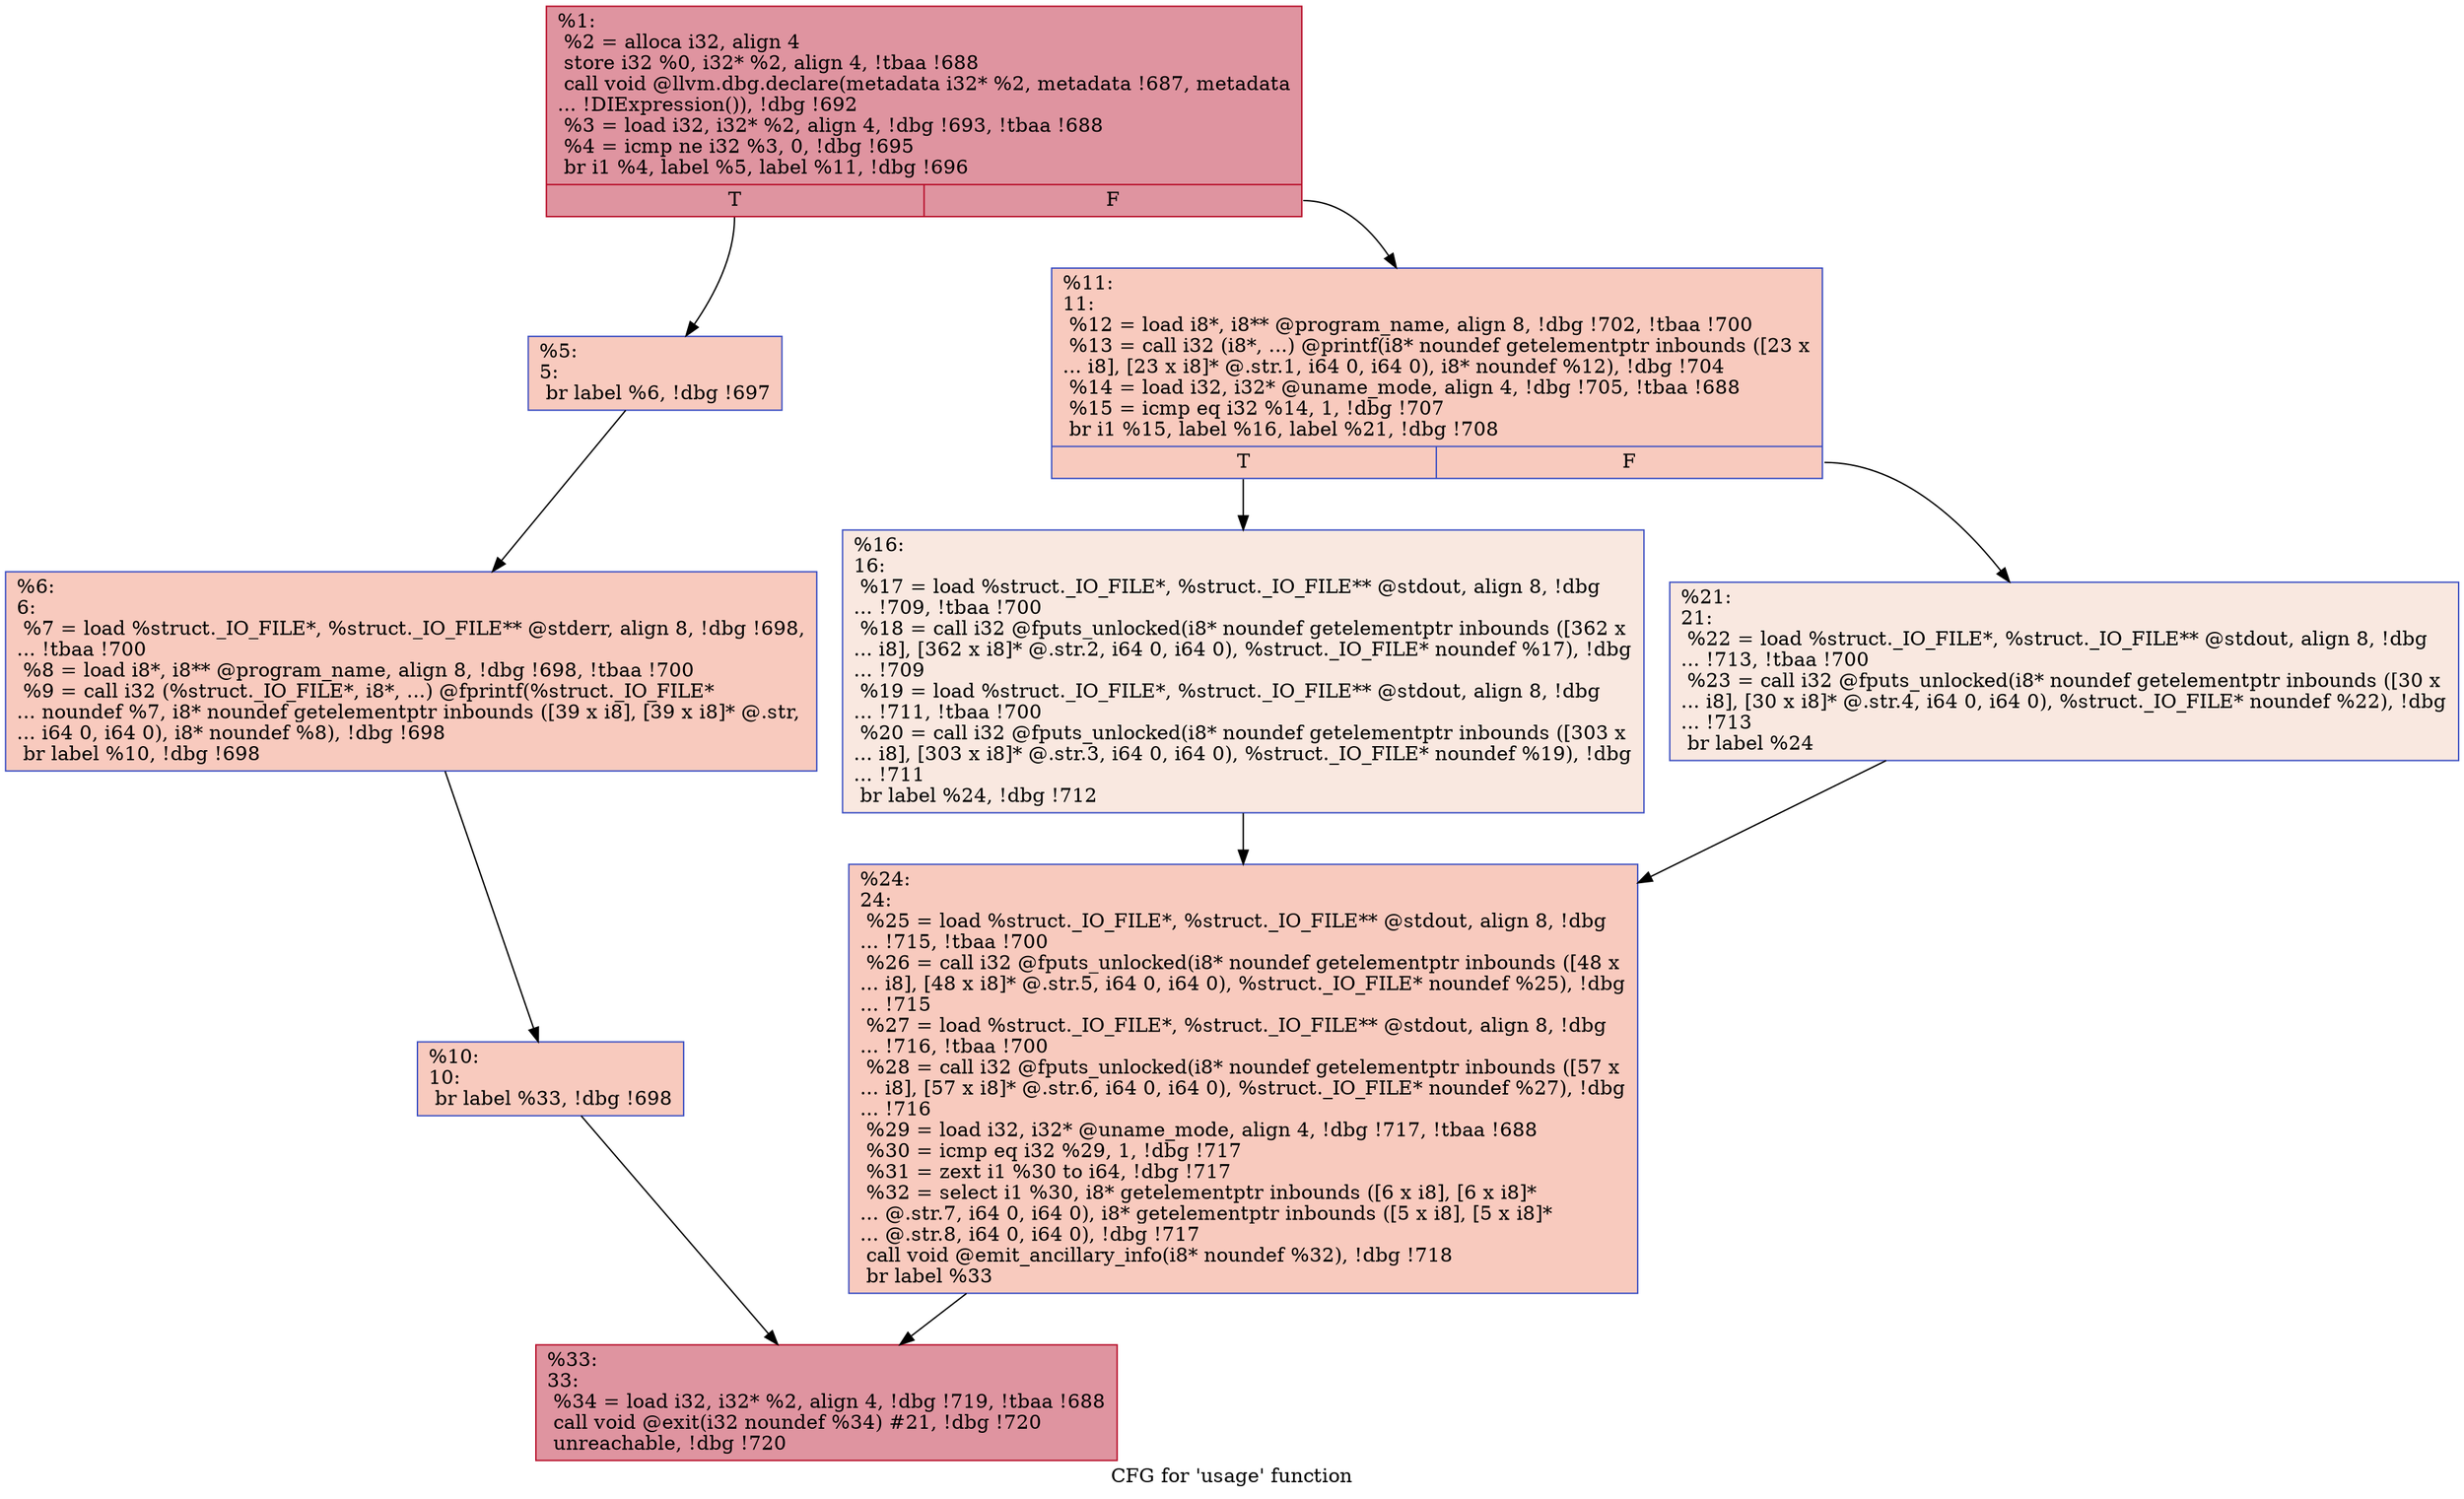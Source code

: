 digraph "CFG for 'usage' function" {
	label="CFG for 'usage' function";

	Node0x1376b00 [shape=record,color="#b70d28ff", style=filled, fillcolor="#b70d2870",label="{%1:\l  %2 = alloca i32, align 4\l  store i32 %0, i32* %2, align 4, !tbaa !688\l  call void @llvm.dbg.declare(metadata i32* %2, metadata !687, metadata\l... !DIExpression()), !dbg !692\l  %3 = load i32, i32* %2, align 4, !dbg !693, !tbaa !688\l  %4 = icmp ne i32 %3, 0, !dbg !695\l  br i1 %4, label %5, label %11, !dbg !696\l|{<s0>T|<s1>F}}"];
	Node0x1376b00:s0 -> Node0x1376b50;
	Node0x1376b00:s1 -> Node0x1376c40;
	Node0x1376b50 [shape=record,color="#3d50c3ff", style=filled, fillcolor="#ef886b70",label="{%5:\l5:                                                \l  br label %6, !dbg !697\l}"];
	Node0x1376b50 -> Node0x1376ba0;
	Node0x1376ba0 [shape=record,color="#3d50c3ff", style=filled, fillcolor="#ef886b70",label="{%6:\l6:                                                \l  %7 = load %struct._IO_FILE*, %struct._IO_FILE** @stderr, align 8, !dbg !698,\l... !tbaa !700\l  %8 = load i8*, i8** @program_name, align 8, !dbg !698, !tbaa !700\l  %9 = call i32 (%struct._IO_FILE*, i8*, ...) @fprintf(%struct._IO_FILE*\l... noundef %7, i8* noundef getelementptr inbounds ([39 x i8], [39 x i8]* @.str,\l... i64 0, i64 0), i8* noundef %8), !dbg !698\l  br label %10, !dbg !698\l}"];
	Node0x1376ba0 -> Node0x1376bf0;
	Node0x1376bf0 [shape=record,color="#3d50c3ff", style=filled, fillcolor="#ef886b70",label="{%10:\l10:                                               \l  br label %33, !dbg !698\l}"];
	Node0x1376bf0 -> Node0x1376d80;
	Node0x1376c40 [shape=record,color="#3d50c3ff", style=filled, fillcolor="#ef886b70",label="{%11:\l11:                                               \l  %12 = load i8*, i8** @program_name, align 8, !dbg !702, !tbaa !700\l  %13 = call i32 (i8*, ...) @printf(i8* noundef getelementptr inbounds ([23 x\l... i8], [23 x i8]* @.str.1, i64 0, i64 0), i8* noundef %12), !dbg !704\l  %14 = load i32, i32* @uname_mode, align 4, !dbg !705, !tbaa !688\l  %15 = icmp eq i32 %14, 1, !dbg !707\l  br i1 %15, label %16, label %21, !dbg !708\l|{<s0>T|<s1>F}}"];
	Node0x1376c40:s0 -> Node0x1376c90;
	Node0x1376c40:s1 -> Node0x1376ce0;
	Node0x1376c90 [shape=record,color="#3d50c3ff", style=filled, fillcolor="#f1ccb870",label="{%16:\l16:                                               \l  %17 = load %struct._IO_FILE*, %struct._IO_FILE** @stdout, align 8, !dbg\l... !709, !tbaa !700\l  %18 = call i32 @fputs_unlocked(i8* noundef getelementptr inbounds ([362 x\l... i8], [362 x i8]* @.str.2, i64 0, i64 0), %struct._IO_FILE* noundef %17), !dbg\l... !709\l  %19 = load %struct._IO_FILE*, %struct._IO_FILE** @stdout, align 8, !dbg\l... !711, !tbaa !700\l  %20 = call i32 @fputs_unlocked(i8* noundef getelementptr inbounds ([303 x\l... i8], [303 x i8]* @.str.3, i64 0, i64 0), %struct._IO_FILE* noundef %19), !dbg\l... !711\l  br label %24, !dbg !712\l}"];
	Node0x1376c90 -> Node0x1376d30;
	Node0x1376ce0 [shape=record,color="#3d50c3ff", style=filled, fillcolor="#f1ccb870",label="{%21:\l21:                                               \l  %22 = load %struct._IO_FILE*, %struct._IO_FILE** @stdout, align 8, !dbg\l... !713, !tbaa !700\l  %23 = call i32 @fputs_unlocked(i8* noundef getelementptr inbounds ([30 x\l... i8], [30 x i8]* @.str.4, i64 0, i64 0), %struct._IO_FILE* noundef %22), !dbg\l... !713\l  br label %24\l}"];
	Node0x1376ce0 -> Node0x1376d30;
	Node0x1376d30 [shape=record,color="#3d50c3ff", style=filled, fillcolor="#ef886b70",label="{%24:\l24:                                               \l  %25 = load %struct._IO_FILE*, %struct._IO_FILE** @stdout, align 8, !dbg\l... !715, !tbaa !700\l  %26 = call i32 @fputs_unlocked(i8* noundef getelementptr inbounds ([48 x\l... i8], [48 x i8]* @.str.5, i64 0, i64 0), %struct._IO_FILE* noundef %25), !dbg\l... !715\l  %27 = load %struct._IO_FILE*, %struct._IO_FILE** @stdout, align 8, !dbg\l... !716, !tbaa !700\l  %28 = call i32 @fputs_unlocked(i8* noundef getelementptr inbounds ([57 x\l... i8], [57 x i8]* @.str.6, i64 0, i64 0), %struct._IO_FILE* noundef %27), !dbg\l... !716\l  %29 = load i32, i32* @uname_mode, align 4, !dbg !717, !tbaa !688\l  %30 = icmp eq i32 %29, 1, !dbg !717\l  %31 = zext i1 %30 to i64, !dbg !717\l  %32 = select i1 %30, i8* getelementptr inbounds ([6 x i8], [6 x i8]*\l... @.str.7, i64 0, i64 0), i8* getelementptr inbounds ([5 x i8], [5 x i8]*\l... @.str.8, i64 0, i64 0), !dbg !717\l  call void @emit_ancillary_info(i8* noundef %32), !dbg !718\l  br label %33\l}"];
	Node0x1376d30 -> Node0x1376d80;
	Node0x1376d80 [shape=record,color="#b70d28ff", style=filled, fillcolor="#b70d2870",label="{%33:\l33:                                               \l  %34 = load i32, i32* %2, align 4, !dbg !719, !tbaa !688\l  call void @exit(i32 noundef %34) #21, !dbg !720\l  unreachable, !dbg !720\l}"];
}
